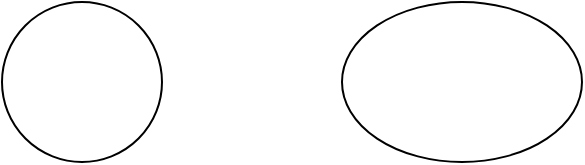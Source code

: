 <mxfile version="12.9.9" type="github"><diagram id="S_TCGr-MFpylQ1oplFcs" name="第 1 页"><mxGraphModel dx="786" dy="491" grid="1" gridSize="10" guides="1" tooltips="1" connect="1" arrows="1" fold="1" page="1" pageScale="1" pageWidth="827" pageHeight="1169" math="0" shadow="0"><root><mxCell id="0"/><mxCell id="1" parent="0"/><mxCell id="693vMNz0EmybeC1nwWPB-1" value="" style="ellipse;whiteSpace=wrap;html=1;" vertex="1" parent="1"><mxGeometry x="360" y="200" width="120" height="80" as="geometry"/></mxCell><mxCell id="693vMNz0EmybeC1nwWPB-2" value="" style="ellipse;whiteSpace=wrap;html=1;aspect=fixed;" vertex="1" parent="1"><mxGeometry x="190" y="200" width="80" height="80" as="geometry"/></mxCell></root></mxGraphModel></diagram></mxfile>